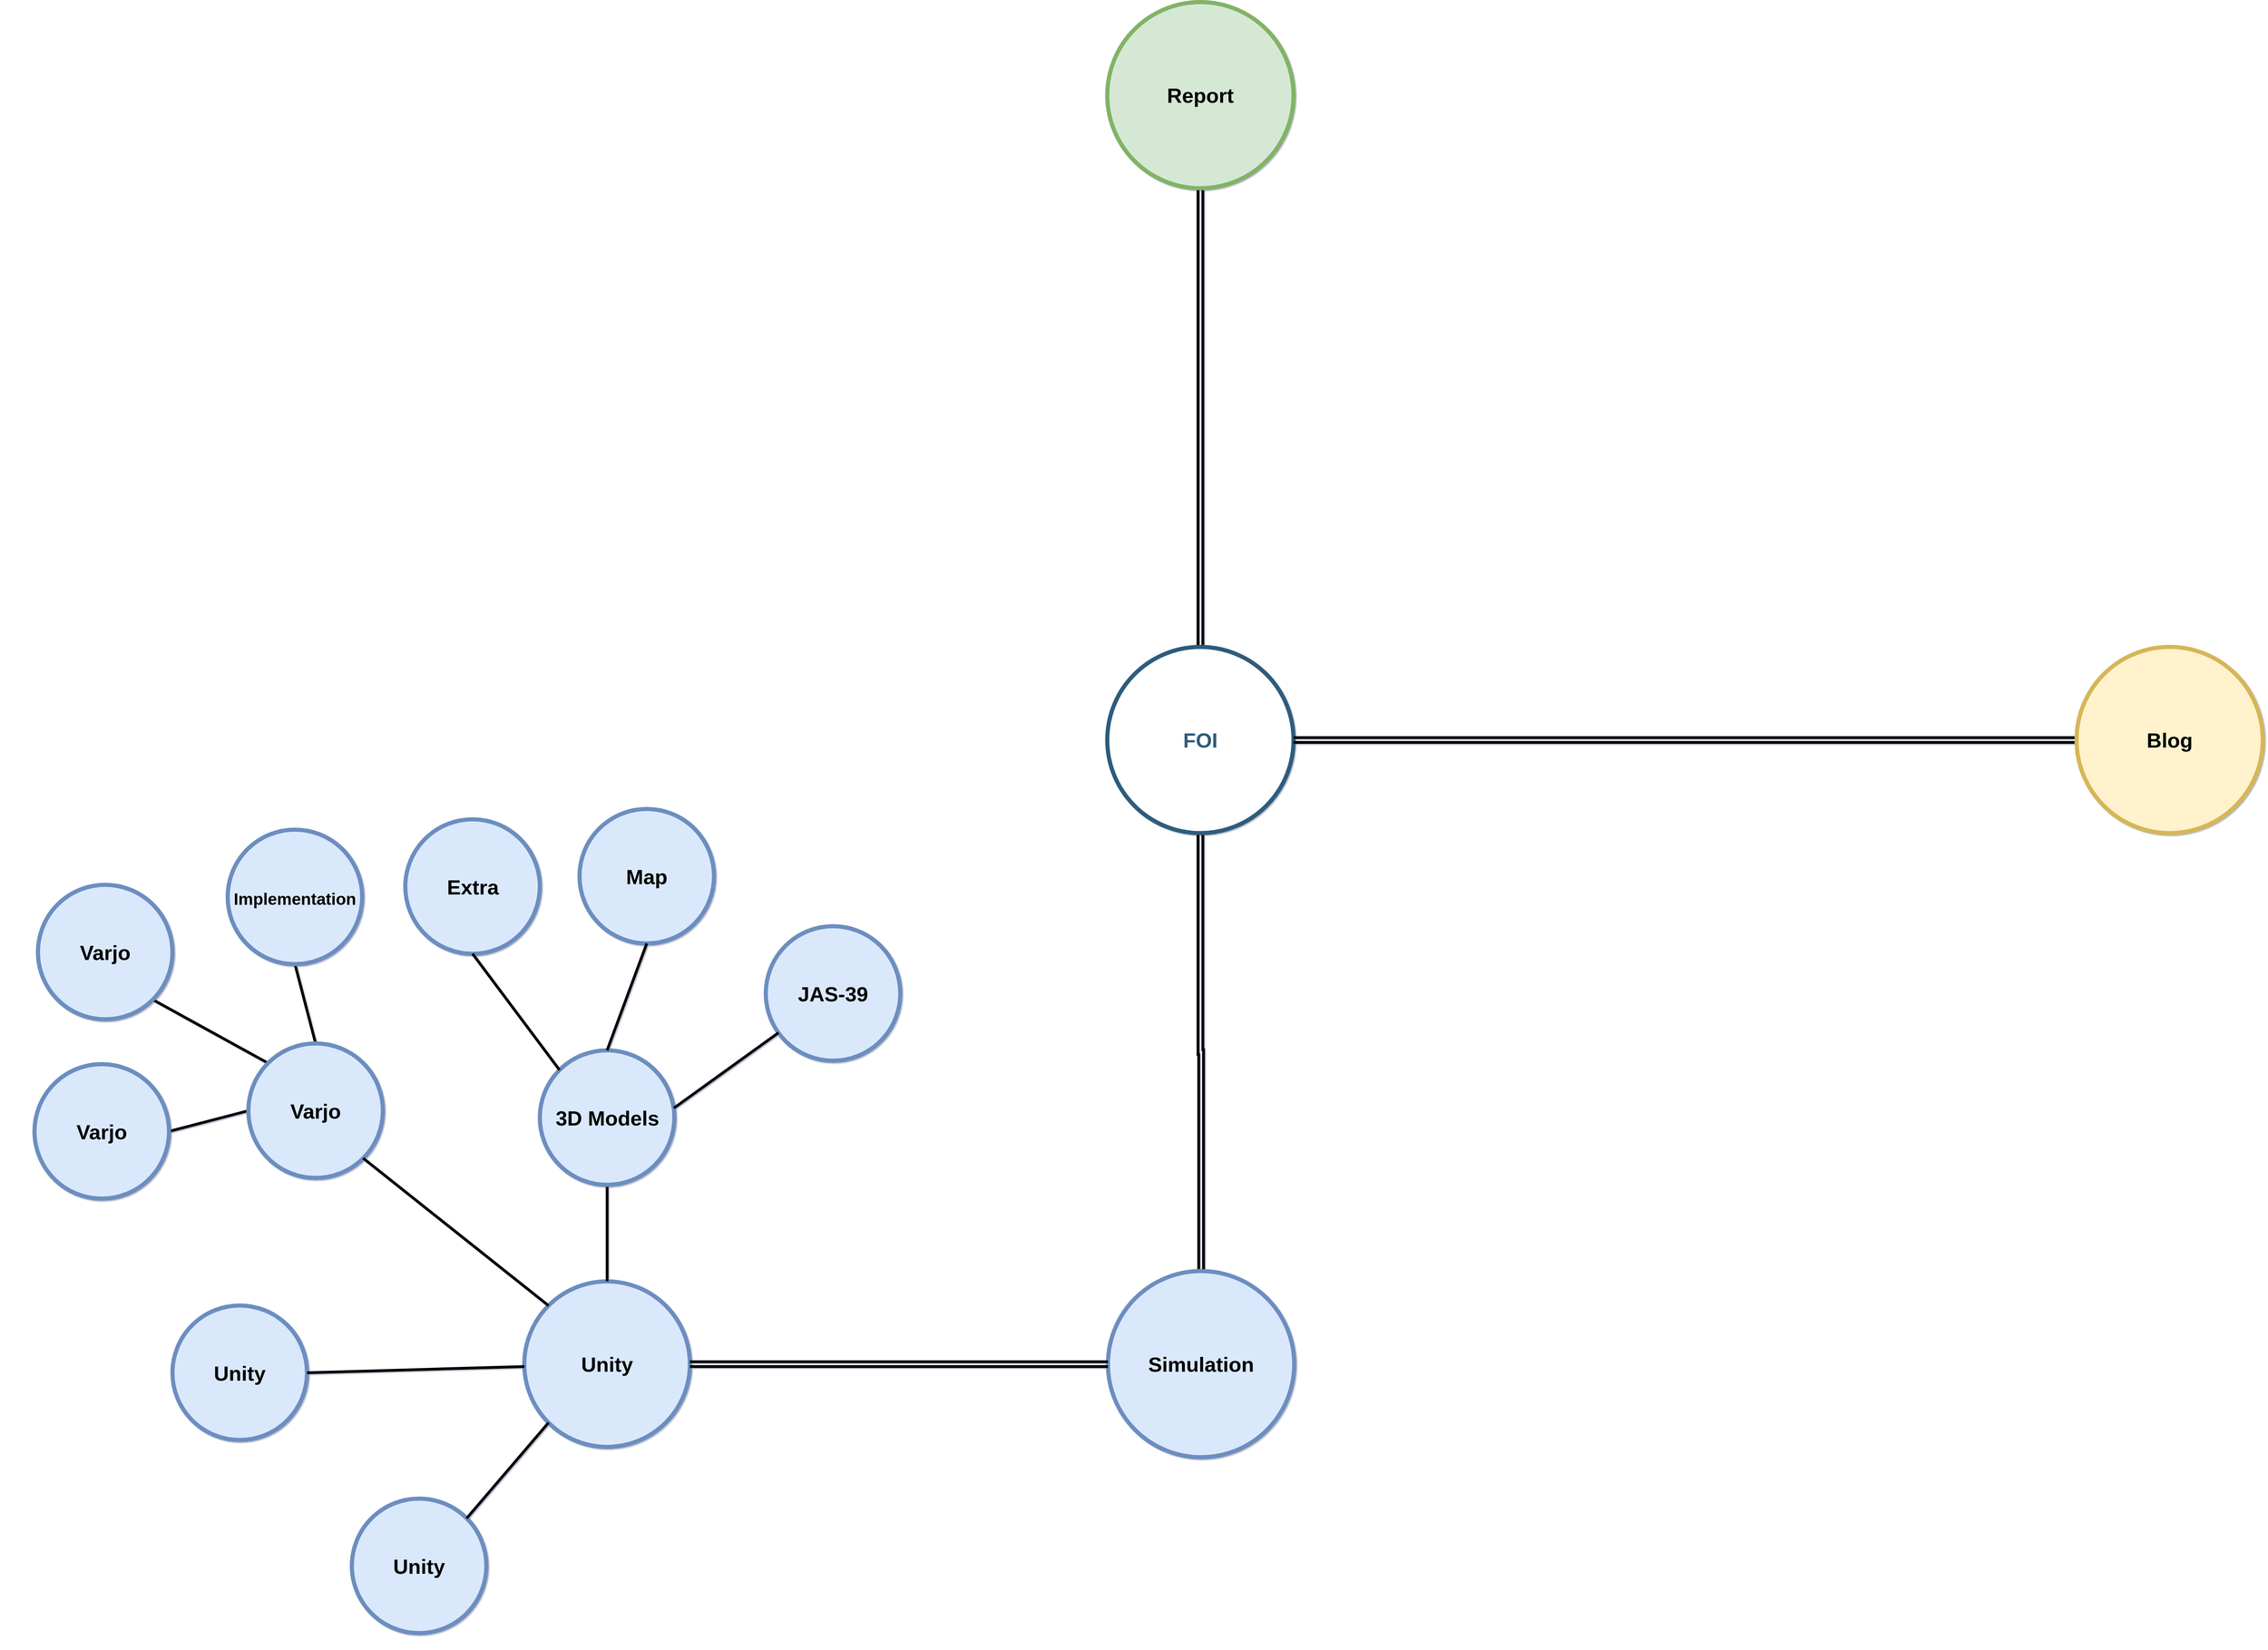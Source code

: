 <mxfile version="16.5.3" type="github">
  <diagram id="6a731a19-8d31-9384-78a2-239565b7b9f0" name="Page-1">
    <mxGraphModel dx="5420" dy="3572" grid="1" gridSize="10" guides="1" tooltips="1" connect="1" arrows="1" fold="1" page="1" pageScale="1" pageWidth="4681" pageHeight="3300" background="none" math="0" shadow="1">
      <root>
        <mxCell id="0" />
        <mxCell id="1" parent="0" />
        <mxCell id="_q4PwhRryI1n4HFh4pQv-2328" style="edgeStyle=orthogonalEdgeStyle;shape=link;rounded=0;orthogonalLoop=1;jettySize=auto;html=1;strokeWidth=4;" parent="1" source="_q4PwhRryI1n4HFh4pQv-2317" target="_q4PwhRryI1n4HFh4pQv-2323" edge="1">
          <mxGeometry relative="1" as="geometry" />
        </mxCell>
        <mxCell id="_q4PwhRryI1n4HFh4pQv-2329" style="edgeStyle=orthogonalEdgeStyle;shape=link;rounded=0;orthogonalLoop=1;jettySize=auto;html=1;entryX=0.5;entryY=1;entryDx=0;entryDy=0;strokeWidth=4;sketch=0;shadow=0;" parent="1" source="_q4PwhRryI1n4HFh4pQv-2317" target="_q4PwhRryI1n4HFh4pQv-2318" edge="1">
          <mxGeometry relative="1" as="geometry" />
        </mxCell>
        <mxCell id="_q4PwhRryI1n4HFh4pQv-2317" value="FOI" style="ellipse;whiteSpace=wrap;html=1;shadow=0;fontFamily=Helvetica;fontSize=30;fontColor=#2F5B7C;align=center;strokeColor=#2F5B7C;strokeWidth=6;fillColor=#FFFFFF;fontStyle=1;gradientColor=none;" parent="1" vertex="1">
          <mxGeometry x="2205" y="1515" width="270" height="270" as="geometry" />
        </mxCell>
        <mxCell id="_q4PwhRryI1n4HFh4pQv-2318" value="Report" style="ellipse;whiteSpace=wrap;html=1;shadow=0;fontFamily=Helvetica;fontSize=30;align=center;strokeColor=#82b366;strokeWidth=6;fillColor=#d5e8d4;fontStyle=1;" parent="1" vertex="1">
          <mxGeometry x="2205" y="580" width="270" height="270" as="geometry" />
        </mxCell>
        <mxCell id="_q4PwhRryI1n4HFh4pQv-2327" style="edgeStyle=orthogonalEdgeStyle;shape=link;rounded=0;orthogonalLoop=1;jettySize=auto;html=1;strokeWidth=4;" parent="1" source="_q4PwhRryI1n4HFh4pQv-2322" target="_q4PwhRryI1n4HFh4pQv-2317" edge="1">
          <mxGeometry relative="1" as="geometry" />
        </mxCell>
        <mxCell id="_q4PwhRryI1n4HFh4pQv-2322" value="Blog" style="ellipse;whiteSpace=wrap;html=1;shadow=0;fontFamily=Helvetica;fontSize=30;align=center;strokeColor=#d6b656;strokeWidth=6;fillColor=#fff2cc;fontStyle=1;" parent="1" vertex="1">
          <mxGeometry x="3610" y="1515" width="270" height="270" as="geometry" />
        </mxCell>
        <mxCell id="4WB2vHVbKW-m4UZLAZ8Z-63" value="" style="group" parent="1" vertex="1" connectable="0">
          <mxGeometry x="600" y="1720" width="1876" height="1245" as="geometry" />
        </mxCell>
        <UserObject label="Simulation" tags="" id="_q4PwhRryI1n4HFh4pQv-2323">
          <mxCell style="ellipse;whiteSpace=wrap;html=1;shadow=0;fontFamily=Helvetica;fontSize=30;align=center;strokeColor=#6c8ebf;strokeWidth=6;fillColor=#dae8fc;fontStyle=1;" parent="4WB2vHVbKW-m4UZLAZ8Z-63" vertex="1">
            <mxGeometry x="1606" y="700" width="270" height="270" as="geometry" />
          </mxCell>
        </UserObject>
        <mxCell id="4WB2vHVbKW-m4UZLAZ8Z-62" value="" style="group" parent="4WB2vHVbKW-m4UZLAZ8Z-63" vertex="1" connectable="0">
          <mxGeometry width="1015" height="1245" as="geometry" />
        </mxCell>
        <mxCell id="_q4PwhRryI1n4HFh4pQv-2330" value="Unity" style="ellipse;whiteSpace=wrap;html=1;shadow=0;fontFamily=Helvetica;fontSize=30;align=center;strokeColor=#6c8ebf;strokeWidth=6;fillColor=#dae8fc;fontStyle=1;" parent="4WB2vHVbKW-m4UZLAZ8Z-62" vertex="1">
          <mxGeometry x="760" y="715" width="240" height="240" as="geometry" />
        </mxCell>
        <mxCell id="4WB2vHVbKW-m4UZLAZ8Z-51" style="edgeStyle=orthogonalEdgeStyle;shape=connector;curved=1;rounded=0;orthogonalLoop=1;jettySize=auto;html=1;exitX=0.5;exitY=1;exitDx=0;exitDy=0;labelBackgroundColor=default;fontFamily=Helvetica;fontSize=11;fontColor=default;endArrow=none;endFill=0;strokeColor=default;strokeWidth=4;" parent="4WB2vHVbKW-m4UZLAZ8Z-62" source="4WB2vHVbKW-m4UZLAZ8Z-3" target="_q4PwhRryI1n4HFh4pQv-2330" edge="1">
          <mxGeometry relative="1" as="geometry" />
        </mxCell>
        <mxCell id="4WB2vHVbKW-m4UZLAZ8Z-3" value="3D Models" style="ellipse;whiteSpace=wrap;html=1;shadow=0;fontFamily=Helvetica;fontSize=30;align=center;strokeColor=#6c8ebf;strokeWidth=6;fillColor=#dae8fc;fontStyle=1;" parent="4WB2vHVbKW-m4UZLAZ8Z-62" vertex="1">
          <mxGeometry x="782.5" y="380" width="195" height="195" as="geometry" />
        </mxCell>
        <mxCell id="4WB2vHVbKW-m4UZLAZ8Z-88" style="edgeStyle=none;shape=connector;rounded=0;orthogonalLoop=1;jettySize=auto;html=1;exitX=0.5;exitY=0;exitDx=0;exitDy=0;entryX=0.5;entryY=1;entryDx=0;entryDy=0;labelBackgroundColor=default;fontFamily=Helvetica;fontSize=11;fontColor=default;endArrow=none;endFill=0;strokeColor=default;strokeWidth=4;" parent="4WB2vHVbKW-m4UZLAZ8Z-62" source="4WB2vHVbKW-m4UZLAZ8Z-4" target="4WB2vHVbKW-m4UZLAZ8Z-85" edge="1">
          <mxGeometry relative="1" as="geometry" />
        </mxCell>
        <mxCell id="4WB2vHVbKW-m4UZLAZ8Z-89" style="edgeStyle=none;shape=connector;rounded=0;orthogonalLoop=1;jettySize=auto;html=1;exitX=0;exitY=0;exitDx=0;exitDy=0;entryX=1;entryY=1;entryDx=0;entryDy=0;labelBackgroundColor=default;fontFamily=Helvetica;fontSize=11;fontColor=default;endArrow=none;endFill=0;strokeColor=default;strokeWidth=4;" parent="4WB2vHVbKW-m4UZLAZ8Z-62" source="4WB2vHVbKW-m4UZLAZ8Z-4" target="4WB2vHVbKW-m4UZLAZ8Z-86" edge="1">
          <mxGeometry relative="1" as="geometry" />
        </mxCell>
        <mxCell id="4WB2vHVbKW-m4UZLAZ8Z-90" style="edgeStyle=none;shape=connector;rounded=0;orthogonalLoop=1;jettySize=auto;html=1;exitX=0;exitY=0.5;exitDx=0;exitDy=0;entryX=1;entryY=0.5;entryDx=0;entryDy=0;labelBackgroundColor=default;fontFamily=Helvetica;fontSize=11;fontColor=default;endArrow=none;endFill=0;strokeColor=default;strokeWidth=4;" parent="4WB2vHVbKW-m4UZLAZ8Z-62" source="4WB2vHVbKW-m4UZLAZ8Z-4" target="4WB2vHVbKW-m4UZLAZ8Z-87" edge="1">
          <mxGeometry relative="1" as="geometry" />
        </mxCell>
        <mxCell id="4WB2vHVbKW-m4UZLAZ8Z-4" value="Varjo" style="ellipse;whiteSpace=wrap;html=1;shadow=0;fontFamily=Helvetica;fontSize=30;align=center;strokeColor=#6c8ebf;strokeWidth=6;fillColor=#dae8fc;fontStyle=1;" parent="4WB2vHVbKW-m4UZLAZ8Z-62" vertex="1">
          <mxGeometry x="360" y="370" width="195" height="195" as="geometry" />
        </mxCell>
        <mxCell id="4WB2vHVbKW-m4UZLAZ8Z-52" style="shape=connector;rounded=0;orthogonalLoop=1;jettySize=auto;html=1;exitX=0;exitY=0;exitDx=0;exitDy=0;entryX=1;entryY=1;entryDx=0;entryDy=0;labelBackgroundColor=default;fontFamily=Helvetica;fontSize=11;fontColor=default;endArrow=none;endFill=0;strokeColor=default;strokeWidth=4;" parent="4WB2vHVbKW-m4UZLAZ8Z-62" source="_q4PwhRryI1n4HFh4pQv-2330" target="4WB2vHVbKW-m4UZLAZ8Z-4" edge="1">
          <mxGeometry relative="1" as="geometry" />
        </mxCell>
        <mxCell id="4WB2vHVbKW-m4UZLAZ8Z-5" value="Unity" style="ellipse;whiteSpace=wrap;html=1;shadow=0;fontFamily=Helvetica;fontSize=30;align=center;strokeColor=#6c8ebf;strokeWidth=6;fillColor=#dae8fc;fontStyle=1;" parent="4WB2vHVbKW-m4UZLAZ8Z-62" vertex="1">
          <mxGeometry x="250" y="750" width="195" height="195" as="geometry" />
        </mxCell>
        <mxCell id="4WB2vHVbKW-m4UZLAZ8Z-54" style="edgeStyle=none;shape=connector;rounded=0;orthogonalLoop=1;jettySize=auto;html=1;entryX=1;entryY=0.5;entryDx=0;entryDy=0;labelBackgroundColor=default;fontFamily=Helvetica;fontSize=11;fontColor=default;endArrow=none;endFill=0;strokeColor=default;strokeWidth=4;" parent="4WB2vHVbKW-m4UZLAZ8Z-62" source="_q4PwhRryI1n4HFh4pQv-2330" target="4WB2vHVbKW-m4UZLAZ8Z-5" edge="1">
          <mxGeometry relative="1" as="geometry" />
        </mxCell>
        <mxCell id="4WB2vHVbKW-m4UZLAZ8Z-6" value="Unity" style="ellipse;whiteSpace=wrap;html=1;shadow=0;fontFamily=Helvetica;fontSize=30;align=center;strokeColor=#6c8ebf;strokeWidth=6;fillColor=#dae8fc;fontStyle=1;" parent="4WB2vHVbKW-m4UZLAZ8Z-62" vertex="1">
          <mxGeometry x="510" y="1030" width="195" height="195" as="geometry" />
        </mxCell>
        <mxCell id="4WB2vHVbKW-m4UZLAZ8Z-55" style="edgeStyle=none;shape=connector;rounded=0;orthogonalLoop=1;jettySize=auto;html=1;exitX=0;exitY=1;exitDx=0;exitDy=0;entryX=1;entryY=0;entryDx=0;entryDy=0;labelBackgroundColor=default;fontFamily=Helvetica;fontSize=11;fontColor=default;endArrow=none;endFill=0;strokeColor=default;strokeWidth=4;" parent="4WB2vHVbKW-m4UZLAZ8Z-62" source="_q4PwhRryI1n4HFh4pQv-2330" target="4WB2vHVbKW-m4UZLAZ8Z-6" edge="1">
          <mxGeometry relative="1" as="geometry" />
        </mxCell>
        <mxCell id="4WB2vHVbKW-m4UZLAZ8Z-56" value="Map" style="ellipse;whiteSpace=wrap;html=1;shadow=0;fontFamily=Helvetica;fontSize=30;align=center;strokeColor=#6c8ebf;strokeWidth=6;fillColor=#dae8fc;fontStyle=1;" parent="4WB2vHVbKW-m4UZLAZ8Z-62" vertex="1">
          <mxGeometry x="840" y="30" width="195" height="195" as="geometry" />
        </mxCell>
        <mxCell id="4WB2vHVbKW-m4UZLAZ8Z-59" style="edgeStyle=none;shape=connector;rounded=0;orthogonalLoop=1;jettySize=auto;html=1;exitX=0.5;exitY=0;exitDx=0;exitDy=0;entryX=0.5;entryY=1;entryDx=0;entryDy=0;labelBackgroundColor=default;fontFamily=Helvetica;fontSize=11;fontColor=default;endArrow=none;endFill=0;strokeColor=default;strokeWidth=4;" parent="4WB2vHVbKW-m4UZLAZ8Z-62" source="4WB2vHVbKW-m4UZLAZ8Z-3" target="4WB2vHVbKW-m4UZLAZ8Z-56" edge="1">
          <mxGeometry relative="1" as="geometry" />
        </mxCell>
        <mxCell id="4WB2vHVbKW-m4UZLAZ8Z-60" value="Extra" style="ellipse;whiteSpace=wrap;html=1;shadow=0;fontFamily=Helvetica;fontSize=30;align=center;strokeColor=#6c8ebf;strokeWidth=6;fillColor=#dae8fc;fontStyle=1;" parent="4WB2vHVbKW-m4UZLAZ8Z-62" vertex="1">
          <mxGeometry x="587.5" y="45" width="195" height="195" as="geometry" />
        </mxCell>
        <mxCell id="4WB2vHVbKW-m4UZLAZ8Z-61" style="edgeStyle=none;shape=connector;rounded=0;orthogonalLoop=1;jettySize=auto;html=1;exitX=0;exitY=0;exitDx=0;exitDy=0;entryX=0.5;entryY=1;entryDx=0;entryDy=0;labelBackgroundColor=default;fontFamily=Helvetica;fontSize=11;fontColor=default;endArrow=none;endFill=0;strokeColor=default;strokeWidth=4;" parent="4WB2vHVbKW-m4UZLAZ8Z-62" source="4WB2vHVbKW-m4UZLAZ8Z-3" target="4WB2vHVbKW-m4UZLAZ8Z-60" edge="1">
          <mxGeometry relative="1" as="geometry" />
        </mxCell>
        <mxCell id="4WB2vHVbKW-m4UZLAZ8Z-85" value="&lt;font style=&quot;font-size: 24px&quot;&gt;Implementation&lt;/font&gt;" style="ellipse;whiteSpace=wrap;html=1;shadow=0;fontFamily=Helvetica;fontSize=30;align=center;strokeColor=#6c8ebf;strokeWidth=6;fillColor=#dae8fc;fontStyle=1;" parent="4WB2vHVbKW-m4UZLAZ8Z-62" vertex="1">
          <mxGeometry x="330" y="60" width="195" height="195" as="geometry" />
        </mxCell>
        <mxCell id="4WB2vHVbKW-m4UZLAZ8Z-86" value="Varjo" style="ellipse;whiteSpace=wrap;html=1;shadow=0;fontFamily=Helvetica;fontSize=30;align=center;strokeColor=#6c8ebf;strokeWidth=6;fillColor=#dae8fc;fontStyle=1;" parent="4WB2vHVbKW-m4UZLAZ8Z-62" vertex="1">
          <mxGeometry x="55" y="140" width="195" height="195" as="geometry" />
        </mxCell>
        <mxCell id="4WB2vHVbKW-m4UZLAZ8Z-87" value="Varjo" style="ellipse;whiteSpace=wrap;html=1;shadow=0;fontFamily=Helvetica;fontSize=30;align=center;strokeColor=#6c8ebf;strokeWidth=6;fillColor=#dae8fc;fontStyle=1;" parent="4WB2vHVbKW-m4UZLAZ8Z-62" vertex="1">
          <mxGeometry x="50" y="400" width="195" height="195" as="geometry" />
        </mxCell>
        <mxCell id="_q4PwhRryI1n4HFh4pQv-2331" style="edgeStyle=orthogonalEdgeStyle;shape=link;rounded=0;sketch=0;orthogonalLoop=1;jettySize=auto;html=1;entryX=1;entryY=0.5;entryDx=0;entryDy=0;shadow=0;strokeWidth=4;" parent="4WB2vHVbKW-m4UZLAZ8Z-63" source="_q4PwhRryI1n4HFh4pQv-2323" target="_q4PwhRryI1n4HFh4pQv-2330" edge="1">
          <mxGeometry relative="1" as="geometry" />
        </mxCell>
        <mxCell id="4WB2vHVbKW-m4UZLAZ8Z-7" value="JAS-39" style="ellipse;whiteSpace=wrap;html=1;shadow=0;fontFamily=Helvetica;fontSize=30;align=center;strokeColor=#6c8ebf;strokeWidth=6;fillColor=#dae8fc;fontStyle=1;" parent="4WB2vHVbKW-m4UZLAZ8Z-63" vertex="1">
          <mxGeometry x="1110" y="200" width="195" height="195" as="geometry" />
        </mxCell>
        <mxCell id="4WB2vHVbKW-m4UZLAZ8Z-50" style="rounded=0;orthogonalLoop=1;jettySize=auto;html=1;exitX=0.997;exitY=0.429;exitDx=0;exitDy=0;strokeWidth=4;endArrow=none;endFill=0;exitPerimeter=0;" parent="4WB2vHVbKW-m4UZLAZ8Z-63" source="4WB2vHVbKW-m4UZLAZ8Z-3" target="4WB2vHVbKW-m4UZLAZ8Z-7" edge="1">
          <mxGeometry relative="1" as="geometry" />
        </mxCell>
      </root>
    </mxGraphModel>
  </diagram>
</mxfile>
